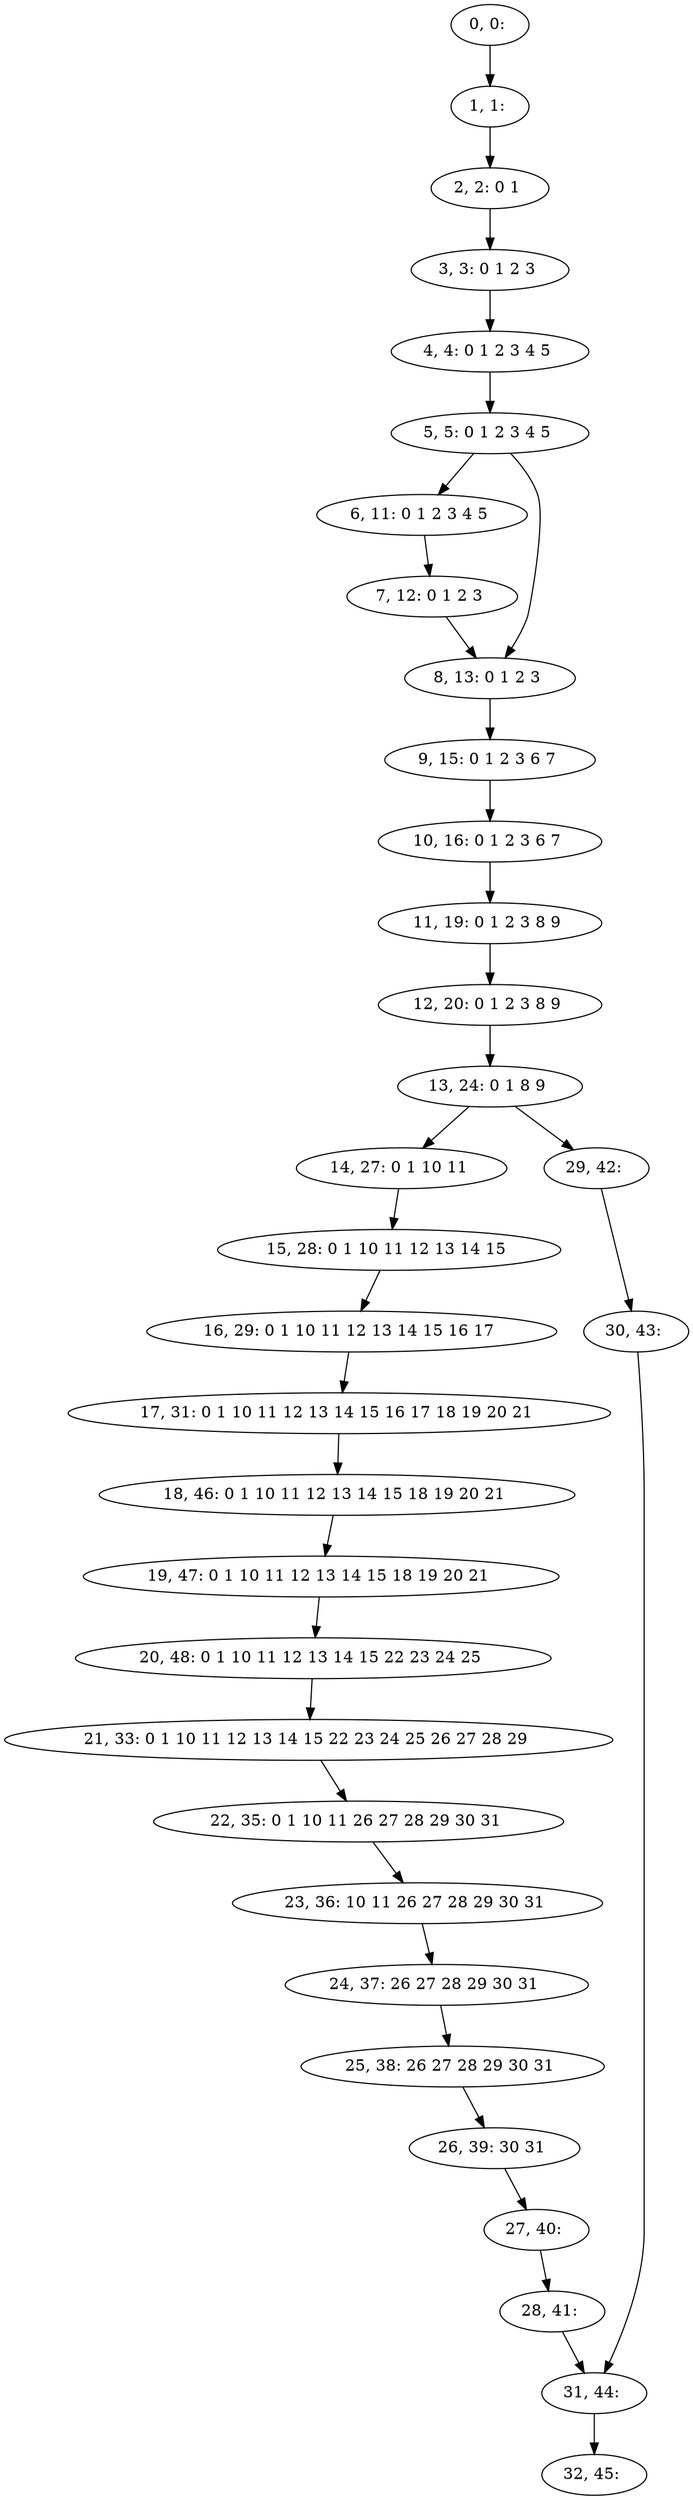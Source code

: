 digraph G {
0[label="0, 0: "];
1[label="1, 1: "];
2[label="2, 2: 0 1 "];
3[label="3, 3: 0 1 2 3 "];
4[label="4, 4: 0 1 2 3 4 5 "];
5[label="5, 5: 0 1 2 3 4 5 "];
6[label="6, 11: 0 1 2 3 4 5 "];
7[label="7, 12: 0 1 2 3 "];
8[label="8, 13: 0 1 2 3 "];
9[label="9, 15: 0 1 2 3 6 7 "];
10[label="10, 16: 0 1 2 3 6 7 "];
11[label="11, 19: 0 1 2 3 8 9 "];
12[label="12, 20: 0 1 2 3 8 9 "];
13[label="13, 24: 0 1 8 9 "];
14[label="14, 27: 0 1 10 11 "];
15[label="15, 28: 0 1 10 11 12 13 14 15 "];
16[label="16, 29: 0 1 10 11 12 13 14 15 16 17 "];
17[label="17, 31: 0 1 10 11 12 13 14 15 16 17 18 19 20 21 "];
18[label="18, 46: 0 1 10 11 12 13 14 15 18 19 20 21 "];
19[label="19, 47: 0 1 10 11 12 13 14 15 18 19 20 21 "];
20[label="20, 48: 0 1 10 11 12 13 14 15 22 23 24 25 "];
21[label="21, 33: 0 1 10 11 12 13 14 15 22 23 24 25 26 27 28 29 "];
22[label="22, 35: 0 1 10 11 26 27 28 29 30 31 "];
23[label="23, 36: 10 11 26 27 28 29 30 31 "];
24[label="24, 37: 26 27 28 29 30 31 "];
25[label="25, 38: 26 27 28 29 30 31 "];
26[label="26, 39: 30 31 "];
27[label="27, 40: "];
28[label="28, 41: "];
29[label="29, 42: "];
30[label="30, 43: "];
31[label="31, 44: "];
32[label="32, 45: "];
0->1 ;
1->2 ;
2->3 ;
3->4 ;
4->5 ;
5->6 ;
5->8 ;
6->7 ;
7->8 ;
8->9 ;
9->10 ;
10->11 ;
11->12 ;
12->13 ;
13->14 ;
13->29 ;
14->15 ;
15->16 ;
16->17 ;
17->18 ;
18->19 ;
19->20 ;
20->21 ;
21->22 ;
22->23 ;
23->24 ;
24->25 ;
25->26 ;
26->27 ;
27->28 ;
28->31 ;
29->30 ;
30->31 ;
31->32 ;
}
